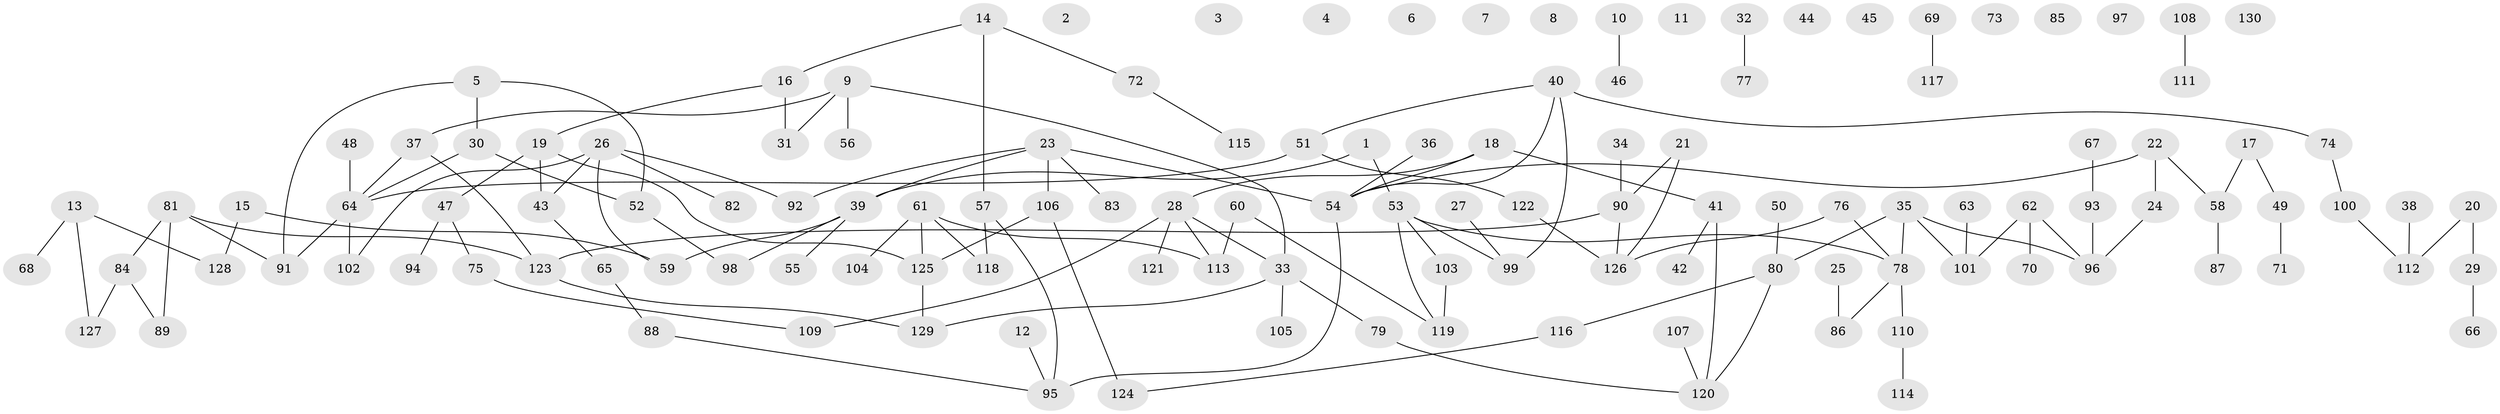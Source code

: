// coarse degree distribution, {3: 0.28, 4: 0.12, 2: 0.38666666666666666, 6: 0.013333333333333334, 1: 0.13333333333333333, 5: 0.06666666666666667}
// Generated by graph-tools (version 1.1) at 2025/35/03/04/25 23:35:57]
// undirected, 130 vertices, 141 edges
graph export_dot {
  node [color=gray90,style=filled];
  1;
  2;
  3;
  4;
  5;
  6;
  7;
  8;
  9;
  10;
  11;
  12;
  13;
  14;
  15;
  16;
  17;
  18;
  19;
  20;
  21;
  22;
  23;
  24;
  25;
  26;
  27;
  28;
  29;
  30;
  31;
  32;
  33;
  34;
  35;
  36;
  37;
  38;
  39;
  40;
  41;
  42;
  43;
  44;
  45;
  46;
  47;
  48;
  49;
  50;
  51;
  52;
  53;
  54;
  55;
  56;
  57;
  58;
  59;
  60;
  61;
  62;
  63;
  64;
  65;
  66;
  67;
  68;
  69;
  70;
  71;
  72;
  73;
  74;
  75;
  76;
  77;
  78;
  79;
  80;
  81;
  82;
  83;
  84;
  85;
  86;
  87;
  88;
  89;
  90;
  91;
  92;
  93;
  94;
  95;
  96;
  97;
  98;
  99;
  100;
  101;
  102;
  103;
  104;
  105;
  106;
  107;
  108;
  109;
  110;
  111;
  112;
  113;
  114;
  115;
  116;
  117;
  118;
  119;
  120;
  121;
  122;
  123;
  124;
  125;
  126;
  127;
  128;
  129;
  130;
  1 -- 39;
  1 -- 53;
  5 -- 30;
  5 -- 52;
  5 -- 91;
  9 -- 31;
  9 -- 33;
  9 -- 37;
  9 -- 56;
  10 -- 46;
  12 -- 95;
  13 -- 68;
  13 -- 127;
  13 -- 128;
  14 -- 16;
  14 -- 57;
  14 -- 72;
  15 -- 59;
  15 -- 128;
  16 -- 19;
  16 -- 31;
  17 -- 49;
  17 -- 58;
  18 -- 28;
  18 -- 41;
  18 -- 54;
  19 -- 43;
  19 -- 47;
  19 -- 125;
  20 -- 29;
  20 -- 112;
  21 -- 90;
  21 -- 126;
  22 -- 24;
  22 -- 54;
  22 -- 58;
  23 -- 39;
  23 -- 54;
  23 -- 83;
  23 -- 92;
  23 -- 106;
  24 -- 96;
  25 -- 86;
  26 -- 43;
  26 -- 59;
  26 -- 82;
  26 -- 92;
  26 -- 102;
  27 -- 99;
  28 -- 33;
  28 -- 109;
  28 -- 113;
  28 -- 121;
  29 -- 66;
  30 -- 52;
  30 -- 64;
  32 -- 77;
  33 -- 79;
  33 -- 105;
  33 -- 129;
  34 -- 90;
  35 -- 78;
  35 -- 80;
  35 -- 96;
  35 -- 101;
  36 -- 54;
  37 -- 64;
  37 -- 123;
  38 -- 112;
  39 -- 55;
  39 -- 59;
  39 -- 98;
  40 -- 51;
  40 -- 54;
  40 -- 74;
  40 -- 99;
  41 -- 42;
  41 -- 120;
  43 -- 65;
  47 -- 75;
  47 -- 94;
  48 -- 64;
  49 -- 71;
  50 -- 80;
  51 -- 64;
  51 -- 122;
  52 -- 98;
  53 -- 78;
  53 -- 99;
  53 -- 103;
  53 -- 119;
  54 -- 95;
  57 -- 95;
  57 -- 118;
  58 -- 87;
  60 -- 113;
  60 -- 119;
  61 -- 104;
  61 -- 113;
  61 -- 118;
  61 -- 125;
  62 -- 70;
  62 -- 96;
  62 -- 101;
  63 -- 101;
  64 -- 91;
  64 -- 102;
  65 -- 88;
  67 -- 93;
  69 -- 117;
  72 -- 115;
  74 -- 100;
  75 -- 109;
  76 -- 78;
  76 -- 126;
  78 -- 86;
  78 -- 110;
  79 -- 120;
  80 -- 116;
  80 -- 120;
  81 -- 84;
  81 -- 89;
  81 -- 91;
  81 -- 123;
  84 -- 89;
  84 -- 127;
  88 -- 95;
  90 -- 123;
  90 -- 126;
  93 -- 96;
  100 -- 112;
  103 -- 119;
  106 -- 124;
  106 -- 125;
  107 -- 120;
  108 -- 111;
  110 -- 114;
  116 -- 124;
  122 -- 126;
  123 -- 129;
  125 -- 129;
}
